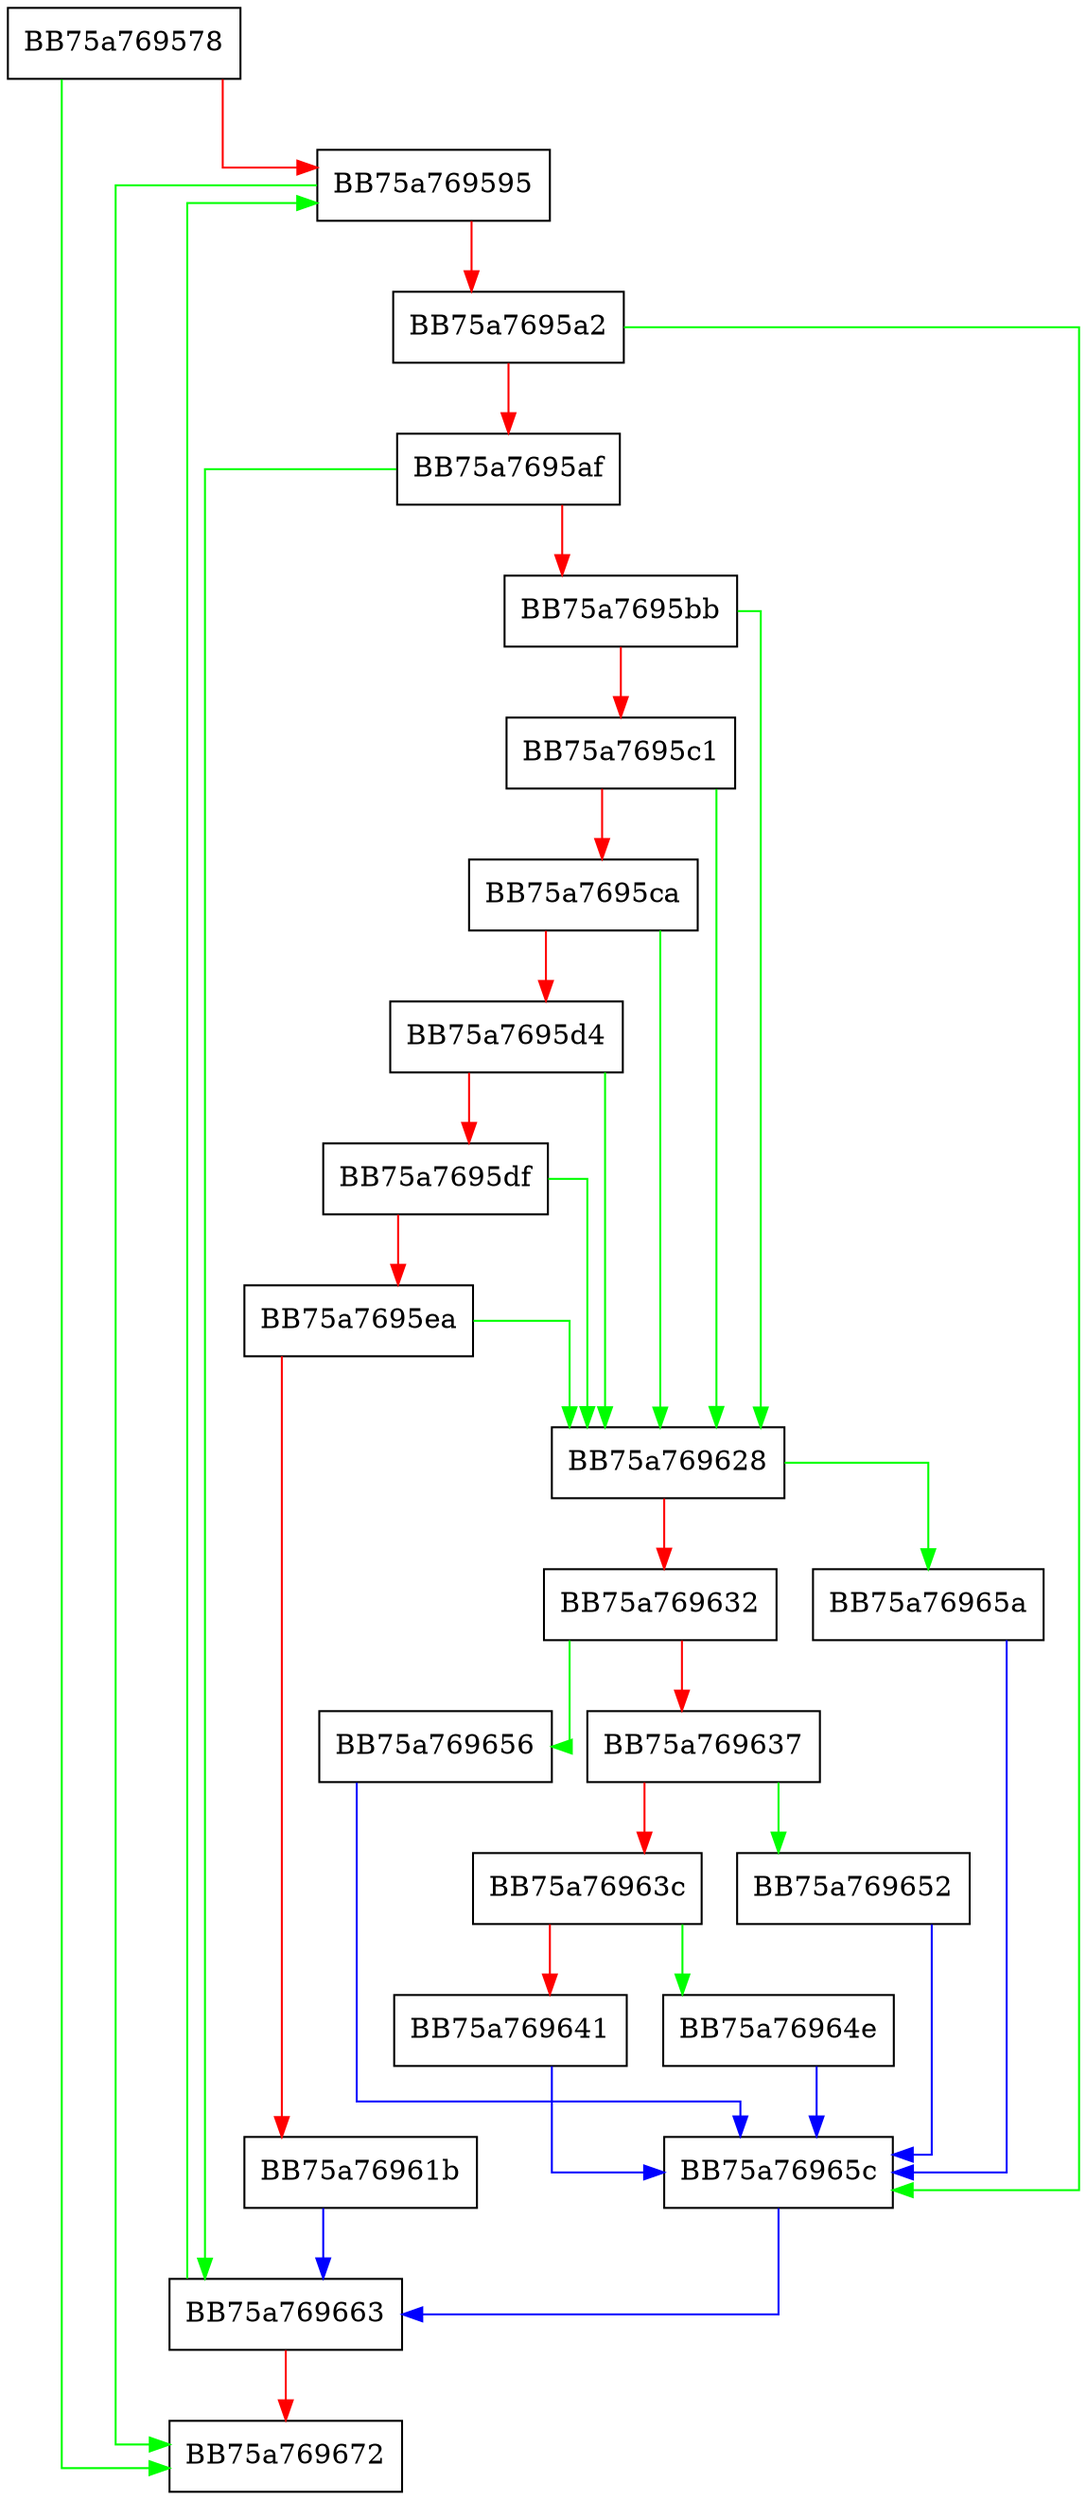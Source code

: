 digraph csprintf {
  node [shape="box"];
  graph [splines=ortho];
  BB75a769578 -> BB75a769672 [color="green"];
  BB75a769578 -> BB75a769595 [color="red"];
  BB75a769595 -> BB75a769672 [color="green"];
  BB75a769595 -> BB75a7695a2 [color="red"];
  BB75a7695a2 -> BB75a76965c [color="green"];
  BB75a7695a2 -> BB75a7695af [color="red"];
  BB75a7695af -> BB75a769663 [color="green"];
  BB75a7695af -> BB75a7695bb [color="red"];
  BB75a7695bb -> BB75a769628 [color="green"];
  BB75a7695bb -> BB75a7695c1 [color="red"];
  BB75a7695c1 -> BB75a769628 [color="green"];
  BB75a7695c1 -> BB75a7695ca [color="red"];
  BB75a7695ca -> BB75a769628 [color="green"];
  BB75a7695ca -> BB75a7695d4 [color="red"];
  BB75a7695d4 -> BB75a769628 [color="green"];
  BB75a7695d4 -> BB75a7695df [color="red"];
  BB75a7695df -> BB75a769628 [color="green"];
  BB75a7695df -> BB75a7695ea [color="red"];
  BB75a7695ea -> BB75a769628 [color="green"];
  BB75a7695ea -> BB75a76961b [color="red"];
  BB75a76961b -> BB75a769663 [color="blue"];
  BB75a769628 -> BB75a76965a [color="green"];
  BB75a769628 -> BB75a769632 [color="red"];
  BB75a769632 -> BB75a769656 [color="green"];
  BB75a769632 -> BB75a769637 [color="red"];
  BB75a769637 -> BB75a769652 [color="green"];
  BB75a769637 -> BB75a76963c [color="red"];
  BB75a76963c -> BB75a76964e [color="green"];
  BB75a76963c -> BB75a769641 [color="red"];
  BB75a769641 -> BB75a76965c [color="blue"];
  BB75a76964e -> BB75a76965c [color="blue"];
  BB75a769652 -> BB75a76965c [color="blue"];
  BB75a769656 -> BB75a76965c [color="blue"];
  BB75a76965a -> BB75a76965c [color="blue"];
  BB75a76965c -> BB75a769663 [color="blue"];
  BB75a769663 -> BB75a769595 [color="green"];
  BB75a769663 -> BB75a769672 [color="red"];
}